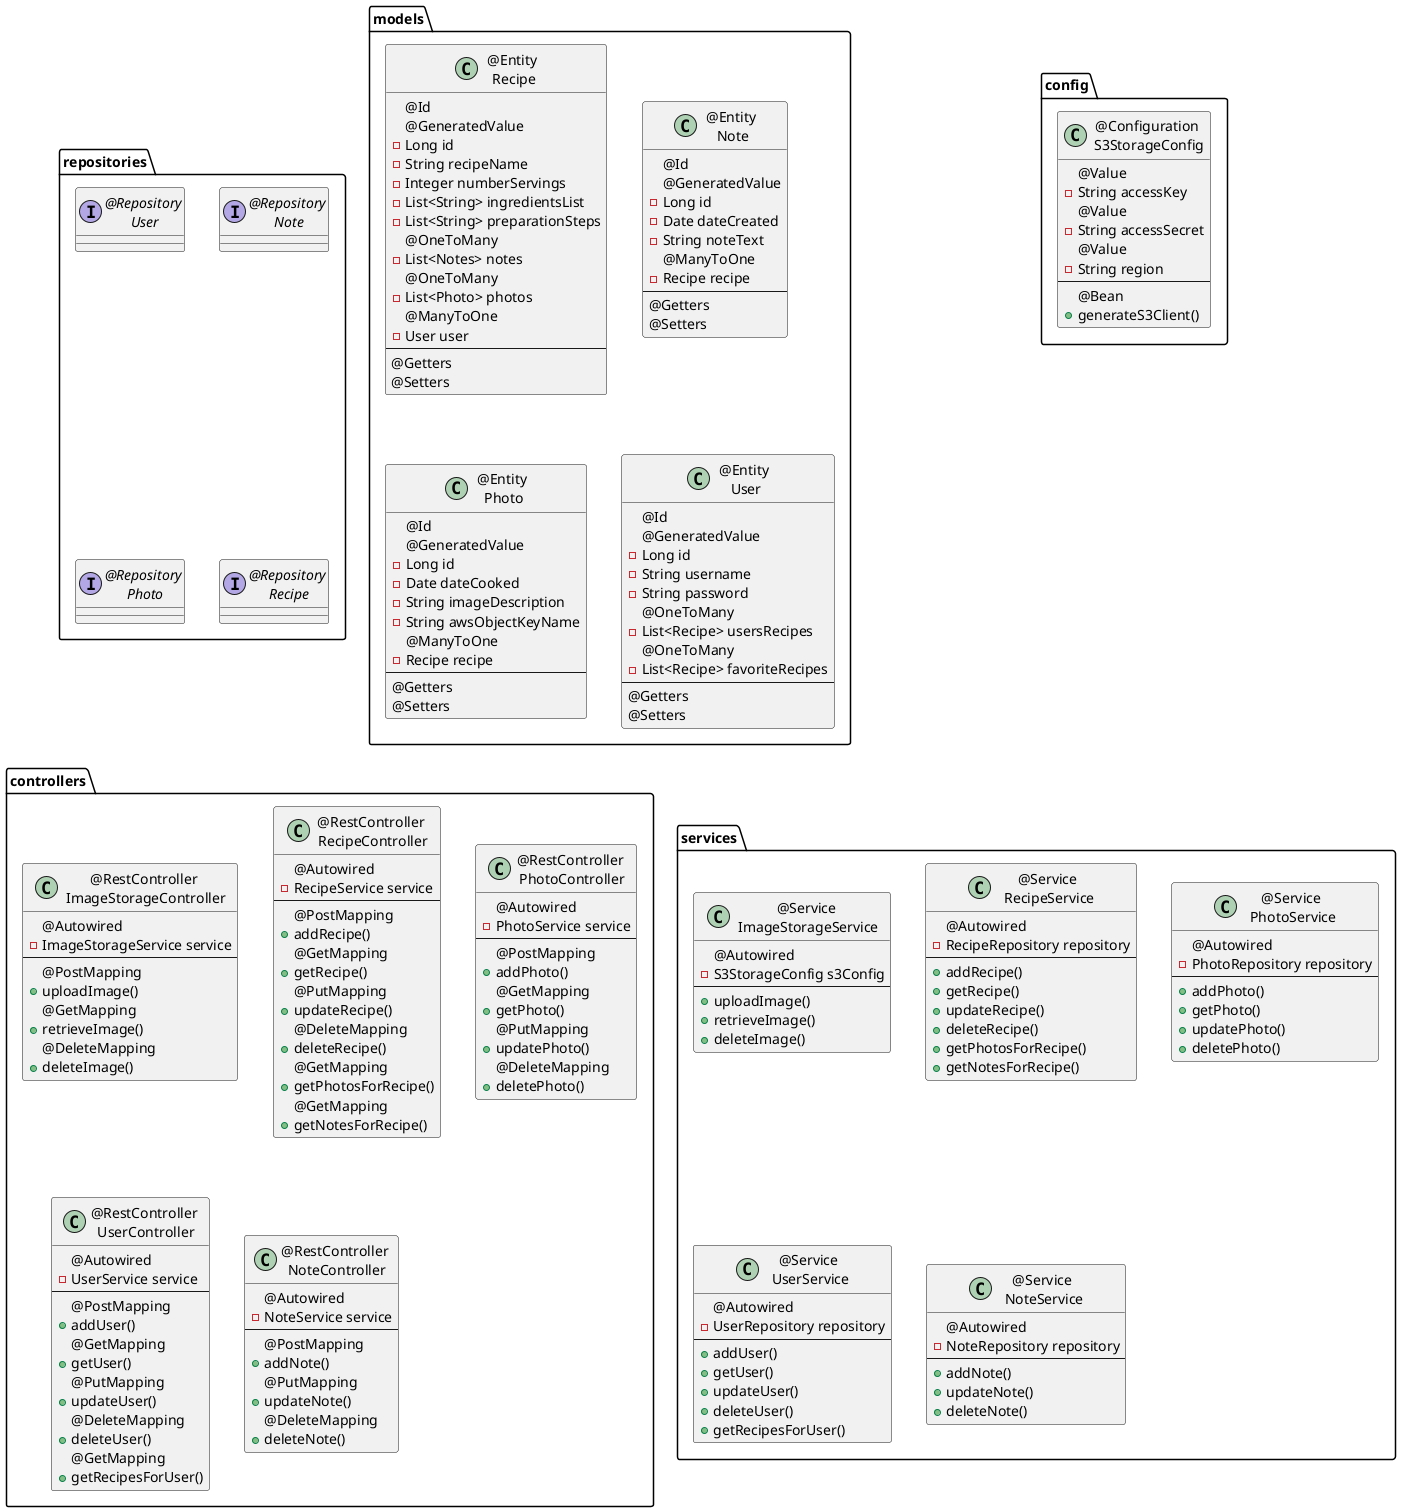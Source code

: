@startuml
'https://plantuml.com/sequence-diagram


package repositories {
    interface "@Repository\n User"
    interface "@Repository\n Note"
    interface "@Repository\n Photo"
    interface "@Repository\n Recipe"
}

package config {
    class "@Configuration\n S3StorageConfig" {
        @Value
        - String accessKey
        @Value
        - String accessSecret
        @Value
        - String region
        --
        @Bean
        + generateS3Client()
    }
}


package models {
    class "@Entity\n Recipe" {
        @Id
        @GeneratedValue
        - Long id
        - String recipeName
        - Integer numberServings
        - List<String> ingredientsList
        - List<String> preparationSteps
        @OneToMany
        - List<Notes> notes
        @OneToMany
        - List<Photo> photos
        @ManyToOne
        - User user
        --
        @Getters
        @Setters
    }

    class "@Entity\n Note" {
        @Id
        @GeneratedValue
        - Long id
        - Date dateCreated
        - String noteText
        @ManyToOne
        - Recipe recipe
        --
        @Getters
        @Setters
    }

    class "@Entity\n Photo" {
        @Id
        @GeneratedValue
        - Long id
        - Date dateCooked
        - String imageDescription
        - String awsObjectKeyName
        @ManyToOne
        - Recipe recipe
        --
        @Getters
        @Setters
    }


    class "@Entity\n User" {
        @Id
        @GeneratedValue
        - Long id
        - String username
        - String password
        @OneToMany
        - List<Recipe> usersRecipes
        @OneToMany
        - List<Recipe> favoriteRecipes
        --
        @Getters
        @Setters
    }
}

package controllers {
    class "@RestController\n ImageStorageController" {
        @Autowired
        - ImageStorageService service
        --
        @PostMapping
        + uploadImage()
        @GetMapping
        + retrieveImage()
        @DeleteMapping
        + deleteImage()
    }

    class "@RestController\n RecipeController" {
        @Autowired
        - RecipeService service
        --
        @PostMapping
        + addRecipe()
        @GetMapping
        + getRecipe()
        @PutMapping
        + updateRecipe()
        @DeleteMapping
        + deleteRecipe()
        @GetMapping
        + getPhotosForRecipe()
        @GetMapping
        + getNotesForRecipe()
    }

    class "@RestController\n PhotoController" {
        @Autowired
        - PhotoService service
        --
        @PostMapping
        + addPhoto()
        @GetMapping
        + getPhoto()
        @PutMapping
        + updatePhoto()
        @DeleteMapping
        + deletePhoto()
    }

    class "@RestController\n UserController" {
        @Autowired
        - UserService service
        --
        @PostMapping
        + addUser()
        @GetMapping
        + getUser()
        @PutMapping
        + updateUser()
        @DeleteMapping
        + deleteUser()
        @GetMapping
        + getRecipesForUser()
    }

    class "@RestController\n NoteController" {
        @Autowired
        - NoteService service
        --
        @PostMapping
        + addNote()
        @PutMapping
        + updateNote()
        @DeleteMapping
        + deleteNote()
    }
}

package services {
        class "@Service\n ImageStorageService" {
            @Autowired
            - S3StorageConfig s3Config
            --
            + uploadImage()
            + retrieveImage()
            + deleteImage()
        }

        class "@Service\n RecipeService" {
            @Autowired
            - RecipeRepository repository
            --
            + addRecipe()
            + getRecipe()
            + updateRecipe()
            + deleteRecipe()
            + getPhotosForRecipe()
            + getNotesForRecipe()
        }

        class "@Service\n PhotoService" {
            @Autowired
            - PhotoRepository repository
            --
            + addPhoto()
            + getPhoto()
            + updatePhoto()
            + deletePhoto()
        }

        class "@Service\n UserService" {
            @Autowired
            - UserRepository repository
            --
            + addUser()
            + getUser()
            + updateUser()
            + deleteUser()
            + getRecipesForUser()
        }

        class "@Service\n NoteService" {
            @Autowired
            - NoteRepository repository
            --
            + addNote()
            + updateNote()
            + deleteNote()
        }
}



@enduml




